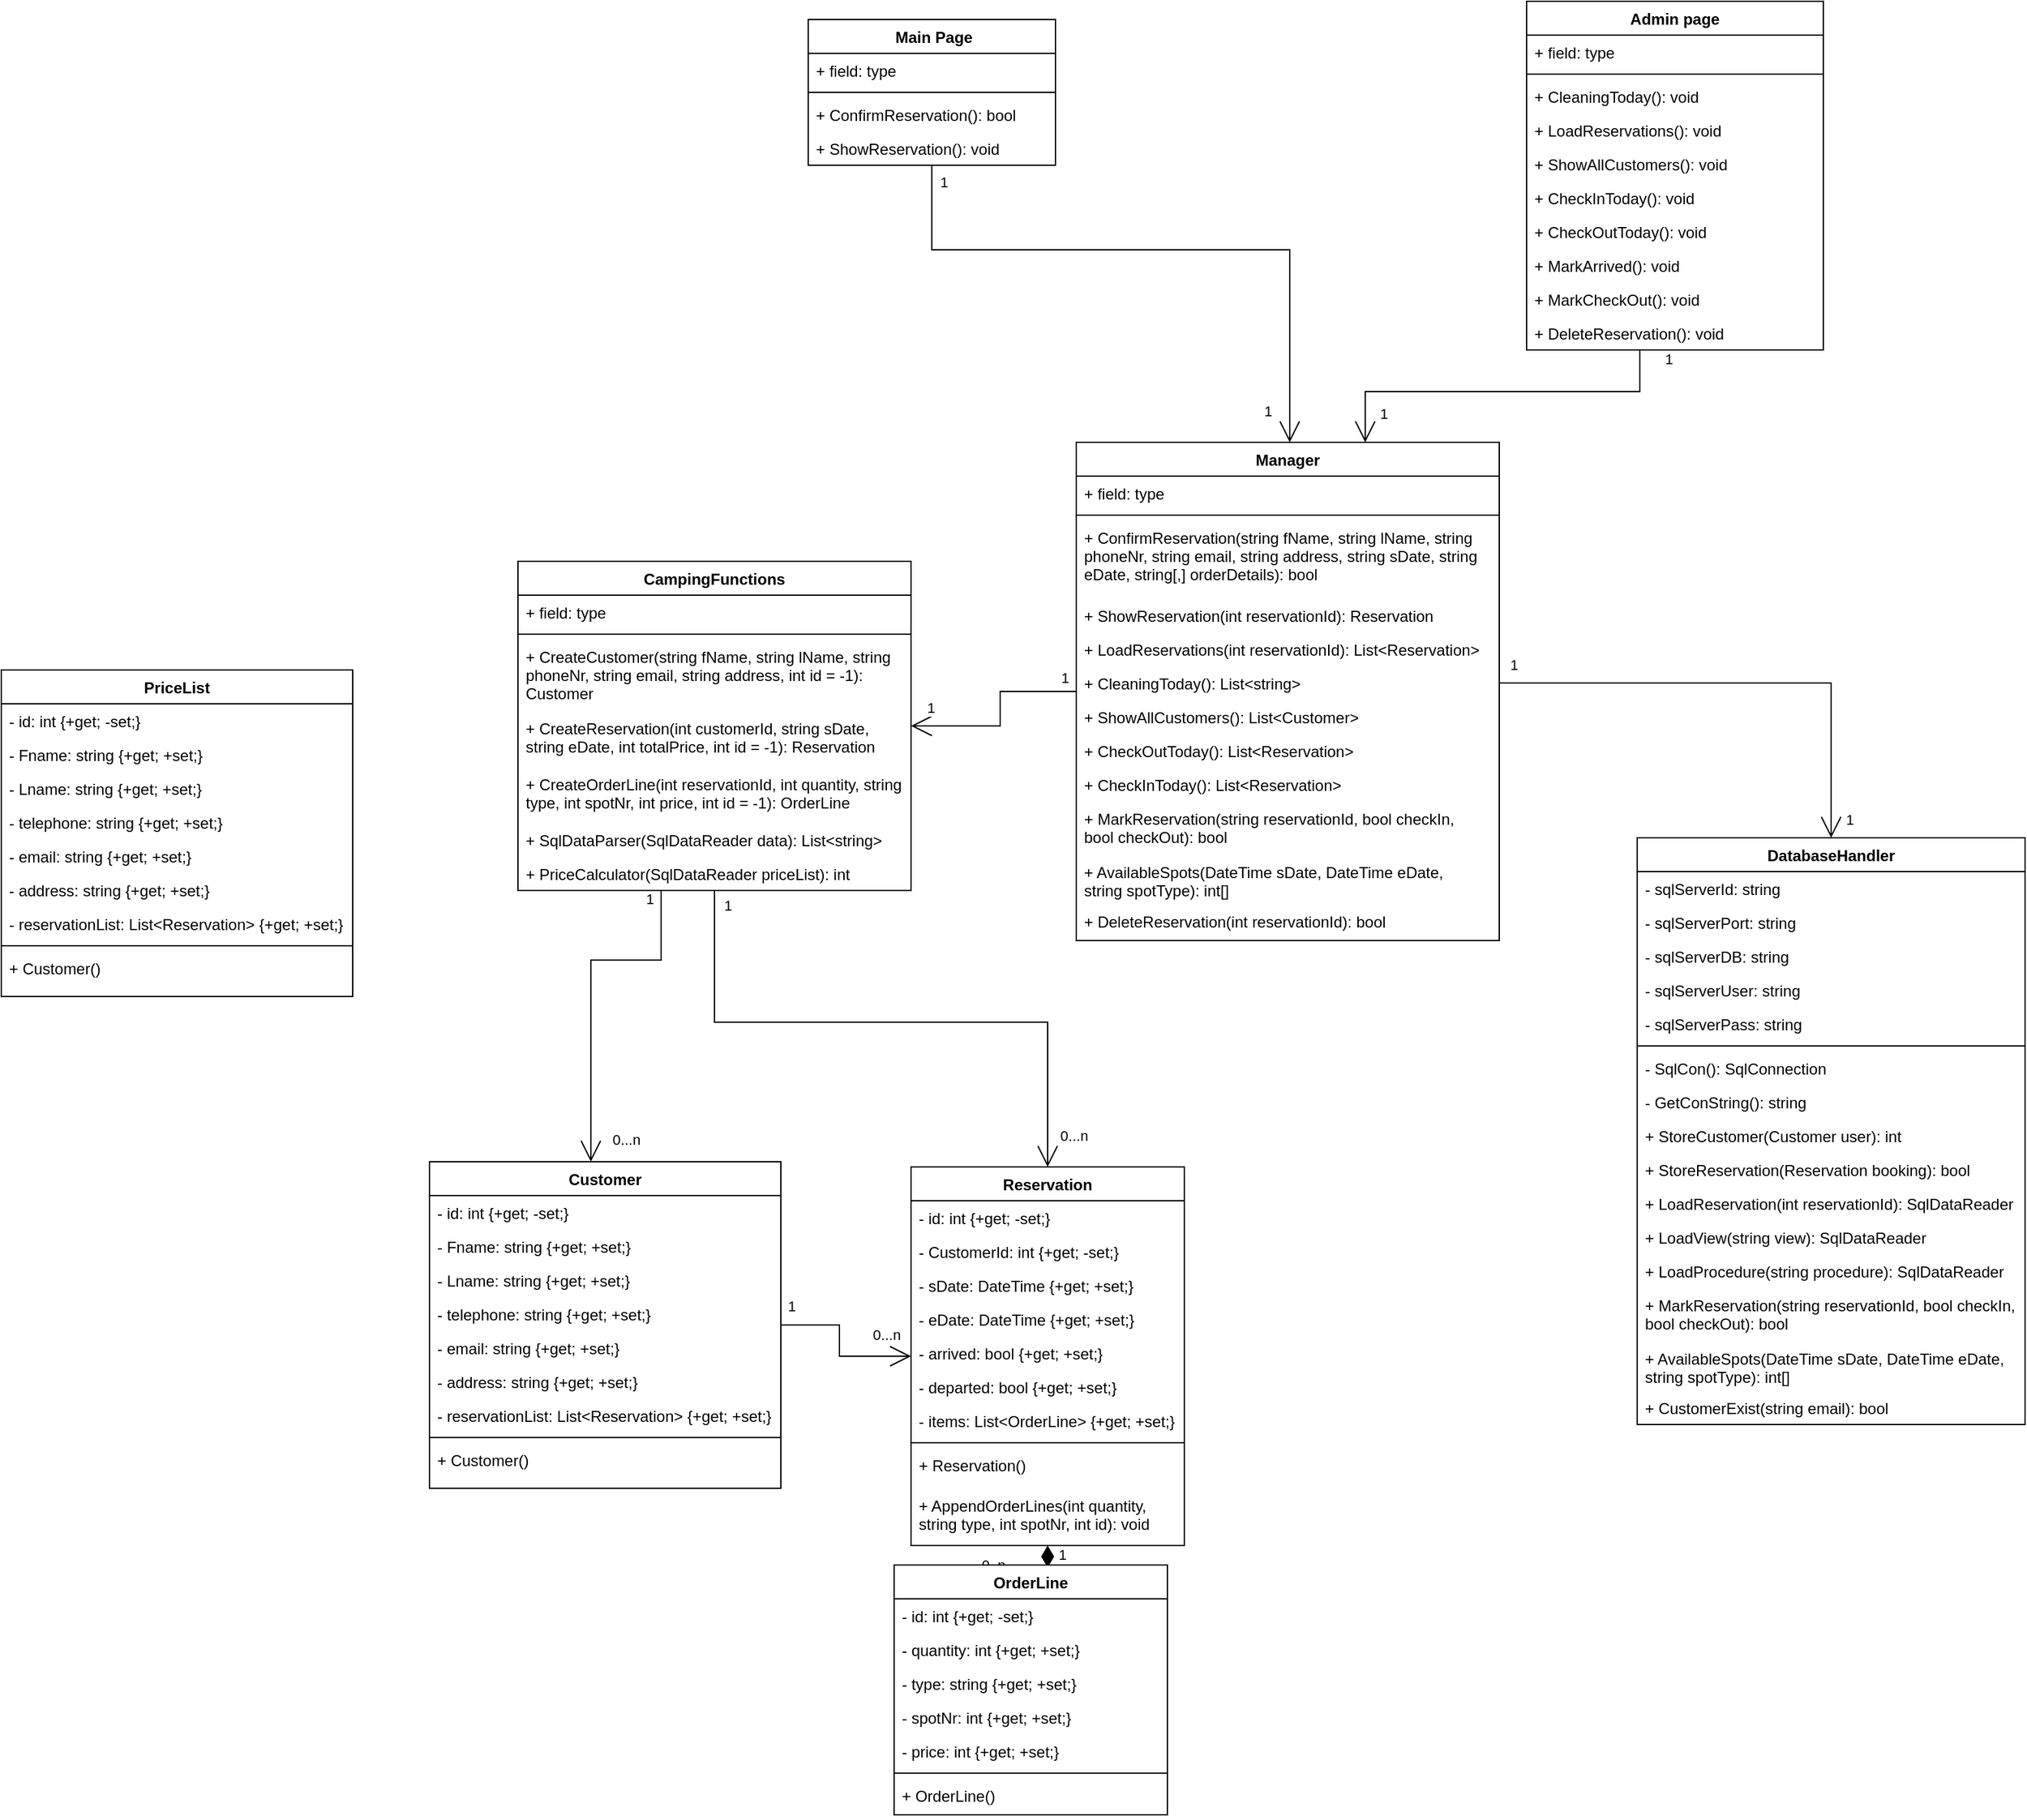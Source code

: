 <mxfile version="15.3.8" type="device"><diagram id="ZXucIiQbmIGvq1bYU0fG" name="Page-1"><mxGraphModel dx="1784" dy="1245" grid="0" gridSize="10" guides="1" tooltips="1" connect="1" arrows="1" fold="1" page="0" pageScale="1" pageWidth="827" pageHeight="1169" math="0" shadow="0"><root><mxCell id="0"/><mxCell id="1" parent="0"/><mxCell id="AA10VUPII5IfpuSsmPGF-103" style="edgeStyle=orthogonalEdgeStyle;rounded=0;orthogonalLoop=1;jettySize=auto;html=1;startArrow=none;startFill=0;endArrow=open;endFill=0;startSize=14;endSize=14;" edge="1" parent="1" source="AA10VUPII5IfpuSsmPGF-1" target="AA10VUPII5IfpuSsmPGF-9"><mxGeometry relative="1" as="geometry"/></mxCell><mxCell id="AA10VUPII5IfpuSsmPGF-104" value="1" style="edgeLabel;html=1;align=center;verticalAlign=middle;resizable=0;points=[];" vertex="1" connectable="0" parent="AA10VUPII5IfpuSsmPGF-103"><mxGeometry x="-0.843" y="1" relative="1" as="geometry"><mxPoint x="3" y="-12" as="offset"/></mxGeometry></mxCell><mxCell id="AA10VUPII5IfpuSsmPGF-105" value="1" style="edgeLabel;html=1;align=center;verticalAlign=middle;resizable=0;points=[];" vertex="1" connectable="0" parent="AA10VUPII5IfpuSsmPGF-103"><mxGeometry x="0.671" relative="1" as="geometry"><mxPoint x="-11" y="-14" as="offset"/></mxGeometry></mxCell><mxCell id="AA10VUPII5IfpuSsmPGF-119" style="edgeStyle=orthogonalEdgeStyle;rounded=0;orthogonalLoop=1;jettySize=auto;html=1;startArrow=open;startFill=0;endArrow=none;endFill=0;startSize=14;endSize=14;" edge="1" parent="1" source="AA10VUPII5IfpuSsmPGF-1" target="AA10VUPII5IfpuSsmPGF-39"><mxGeometry relative="1" as="geometry"><Array as="points"><mxPoint x="894" y="208"/><mxPoint x="1105" y="208"/></Array></mxGeometry></mxCell><mxCell id="AA10VUPII5IfpuSsmPGF-120" value="1" style="edgeLabel;html=1;align=center;verticalAlign=middle;resizable=0;points=[];" vertex="1" connectable="0" parent="AA10VUPII5IfpuSsmPGF-119"><mxGeometry x="-0.895" y="-4" relative="1" as="geometry"><mxPoint x="10" y="-7" as="offset"/></mxGeometry></mxCell><mxCell id="AA10VUPII5IfpuSsmPGF-121" value="1" style="edgeLabel;html=1;align=center;verticalAlign=middle;resizable=0;points=[];" vertex="1" connectable="0" parent="AA10VUPII5IfpuSsmPGF-119"><mxGeometry x="0.794" relative="1" as="geometry"><mxPoint x="22" y="-22" as="offset"/></mxGeometry></mxCell><mxCell id="AA10VUPII5IfpuSsmPGF-1" value="Manager" style="swimlane;fontStyle=1;align=center;verticalAlign=top;childLayout=stackLayout;horizontal=1;startSize=26;horizontalStack=0;resizeParent=1;resizeParentMax=0;resizeLast=0;collapsible=1;marginBottom=0;" vertex="1" parent="1"><mxGeometry x="672" y="247" width="325" height="383" as="geometry"><mxRectangle x="470" y="260" width="80" height="26" as="alternateBounds"/></mxGeometry></mxCell><mxCell id="AA10VUPII5IfpuSsmPGF-2" value="+ field: type" style="text;strokeColor=none;fillColor=none;align=left;verticalAlign=top;spacingLeft=4;spacingRight=4;overflow=hidden;rotatable=0;points=[[0,0.5],[1,0.5]];portConstraint=eastwest;" vertex="1" parent="AA10VUPII5IfpuSsmPGF-1"><mxGeometry y="26" width="325" height="26" as="geometry"/></mxCell><mxCell id="AA10VUPII5IfpuSsmPGF-3" value="" style="line;strokeWidth=1;fillColor=none;align=left;verticalAlign=middle;spacingTop=-1;spacingLeft=3;spacingRight=3;rotatable=0;labelPosition=right;points=[];portConstraint=eastwest;" vertex="1" parent="AA10VUPII5IfpuSsmPGF-1"><mxGeometry y="52" width="325" height="8" as="geometry"/></mxCell><mxCell id="AA10VUPII5IfpuSsmPGF-14" value="+ ConfirmReservation(string fName, string lName, string &#10;phoneNr, string email, string address, string sDate, string &#10;eDate, string[,] orderDetails): bool" style="text;strokeColor=none;fillColor=none;align=left;verticalAlign=top;spacingLeft=4;spacingRight=4;overflow=hidden;rotatable=0;points=[[0,0.5],[1,0.5]];portConstraint=eastwest;" vertex="1" parent="AA10VUPII5IfpuSsmPGF-1"><mxGeometry y="60" width="325" height="60" as="geometry"/></mxCell><mxCell id="AA10VUPII5IfpuSsmPGF-51" value="+ ShowReservation(int reservationId): Reservation" style="text;strokeColor=none;fillColor=none;align=left;verticalAlign=top;spacingLeft=4;spacingRight=4;overflow=hidden;rotatable=0;points=[[0,0.5],[1,0.5]];portConstraint=eastwest;" vertex="1" parent="AA10VUPII5IfpuSsmPGF-1"><mxGeometry y="120" width="325" height="26" as="geometry"/></mxCell><mxCell id="AA10VUPII5IfpuSsmPGF-15" value="+ LoadReservations(int reservationId): List&lt;Reservation&gt;" style="text;strokeColor=none;fillColor=none;align=left;verticalAlign=top;spacingLeft=4;spacingRight=4;overflow=hidden;rotatable=0;points=[[0,0.5],[1,0.5]];portConstraint=eastwest;" vertex="1" parent="AA10VUPII5IfpuSsmPGF-1"><mxGeometry y="146" width="325" height="26" as="geometry"/></mxCell><mxCell id="AA10VUPII5IfpuSsmPGF-47" value="+ CleaningToday(): List&lt;string&gt;" style="text;strokeColor=none;fillColor=none;align=left;verticalAlign=top;spacingLeft=4;spacingRight=4;overflow=hidden;rotatable=0;points=[[0,0.5],[1,0.5]];portConstraint=eastwest;" vertex="1" parent="AA10VUPII5IfpuSsmPGF-1"><mxGeometry y="172" width="325" height="26" as="geometry"/></mxCell><mxCell id="AA10VUPII5IfpuSsmPGF-48" value="+ ShowAllCustomers(): List&lt;Customer&gt;" style="text;strokeColor=none;fillColor=none;align=left;verticalAlign=top;spacingLeft=4;spacingRight=4;overflow=hidden;rotatable=0;points=[[0,0.5],[1,0.5]];portConstraint=eastwest;" vertex="1" parent="AA10VUPII5IfpuSsmPGF-1"><mxGeometry y="198" width="325" height="26" as="geometry"/></mxCell><mxCell id="AA10VUPII5IfpuSsmPGF-49" value="+ CheckOutToday(): List&lt;Reservation&gt;" style="text;strokeColor=none;fillColor=none;align=left;verticalAlign=top;spacingLeft=4;spacingRight=4;overflow=hidden;rotatable=0;points=[[0,0.5],[1,0.5]];portConstraint=eastwest;" vertex="1" parent="AA10VUPII5IfpuSsmPGF-1"><mxGeometry y="224" width="325" height="26" as="geometry"/></mxCell><mxCell id="AA10VUPII5IfpuSsmPGF-96" value="+ CheckInToday(): List&lt;Reservation&gt;" style="text;strokeColor=none;fillColor=none;align=left;verticalAlign=top;spacingLeft=4;spacingRight=4;overflow=hidden;rotatable=0;points=[[0,0.5],[1,0.5]];portConstraint=eastwest;" vertex="1" parent="AA10VUPII5IfpuSsmPGF-1"><mxGeometry y="250" width="325" height="26" as="geometry"/></mxCell><mxCell id="AA10VUPII5IfpuSsmPGF-53" value="+ MarkReservation(string reservationId, bool checkIn, &#10;bool checkOut): bool" style="text;strokeColor=none;fillColor=none;align=left;verticalAlign=top;spacingLeft=4;spacingRight=4;overflow=hidden;rotatable=0;points=[[0,0.5],[1,0.5]];portConstraint=eastwest;" vertex="1" parent="AA10VUPII5IfpuSsmPGF-1"><mxGeometry y="276" width="325" height="41" as="geometry"/></mxCell><mxCell id="AA10VUPII5IfpuSsmPGF-128" value="+ AvailableSpots(DateTime sDate, DateTime eDate, &#10;string spotType): int[]" style="text;strokeColor=none;fillColor=none;align=left;verticalAlign=top;spacingLeft=4;spacingRight=4;overflow=hidden;rotatable=0;points=[[0,0.5],[1,0.5]];portConstraint=eastwest;" vertex="1" parent="AA10VUPII5IfpuSsmPGF-1"><mxGeometry y="317" width="325" height="38" as="geometry"/></mxCell><mxCell id="AA10VUPII5IfpuSsmPGF-113" value="+ DeleteReservation(int reservationId): bool" style="text;strokeColor=none;fillColor=none;align=left;verticalAlign=top;spacingLeft=4;spacingRight=4;overflow=hidden;rotatable=0;points=[[0,0.5],[1,0.5]];portConstraint=eastwest;" vertex="1" parent="AA10VUPII5IfpuSsmPGF-1"><mxGeometry y="355" width="325" height="28" as="geometry"/></mxCell><mxCell id="AA10VUPII5IfpuSsmPGF-5" value="DatabaseHandler" style="swimlane;fontStyle=1;align=center;verticalAlign=top;childLayout=stackLayout;horizontal=1;startSize=26;horizontalStack=0;resizeParent=1;resizeParentMax=0;resizeLast=0;collapsible=1;marginBottom=0;" vertex="1" parent="1"><mxGeometry x="1103" y="551" width="298" height="451" as="geometry"/></mxCell><mxCell id="AA10VUPII5IfpuSsmPGF-6" value="- sqlServerId: string" style="text;strokeColor=none;fillColor=none;align=left;verticalAlign=top;spacingLeft=4;spacingRight=4;overflow=hidden;rotatable=0;points=[[0,0.5],[1,0.5]];portConstraint=eastwest;" vertex="1" parent="AA10VUPII5IfpuSsmPGF-5"><mxGeometry y="26" width="298" height="26" as="geometry"/></mxCell><mxCell id="AA10VUPII5IfpuSsmPGF-133" value="- sqlServerPort: string" style="text;strokeColor=none;fillColor=none;align=left;verticalAlign=top;spacingLeft=4;spacingRight=4;overflow=hidden;rotatable=0;points=[[0,0.5],[1,0.5]];portConstraint=eastwest;" vertex="1" parent="AA10VUPII5IfpuSsmPGF-5"><mxGeometry y="52" width="298" height="26" as="geometry"/></mxCell><mxCell id="AA10VUPII5IfpuSsmPGF-134" value="- sqlServerDB: string" style="text;strokeColor=none;fillColor=none;align=left;verticalAlign=top;spacingLeft=4;spacingRight=4;overflow=hidden;rotatable=0;points=[[0,0.5],[1,0.5]];portConstraint=eastwest;" vertex="1" parent="AA10VUPII5IfpuSsmPGF-5"><mxGeometry y="78" width="298" height="26" as="geometry"/></mxCell><mxCell id="AA10VUPII5IfpuSsmPGF-135" value="- sqlServerUser: string" style="text;strokeColor=none;fillColor=none;align=left;verticalAlign=top;spacingLeft=4;spacingRight=4;overflow=hidden;rotatable=0;points=[[0,0.5],[1,0.5]];portConstraint=eastwest;" vertex="1" parent="AA10VUPII5IfpuSsmPGF-5"><mxGeometry y="104" width="298" height="26" as="geometry"/></mxCell><mxCell id="AA10VUPII5IfpuSsmPGF-136" value="- sqlServerPass: string" style="text;strokeColor=none;fillColor=none;align=left;verticalAlign=top;spacingLeft=4;spacingRight=4;overflow=hidden;rotatable=0;points=[[0,0.5],[1,0.5]];portConstraint=eastwest;" vertex="1" parent="AA10VUPII5IfpuSsmPGF-5"><mxGeometry y="130" width="298" height="26" as="geometry"/></mxCell><mxCell id="AA10VUPII5IfpuSsmPGF-7" value="" style="line;strokeWidth=1;fillColor=none;align=left;verticalAlign=middle;spacingTop=-1;spacingLeft=3;spacingRight=3;rotatable=0;labelPosition=right;points=[];portConstraint=eastwest;" vertex="1" parent="AA10VUPII5IfpuSsmPGF-5"><mxGeometry y="156" width="298" height="8" as="geometry"/></mxCell><mxCell id="AA10VUPII5IfpuSsmPGF-8" value="- SqlCon(): SqlConnection" style="text;strokeColor=none;fillColor=none;align=left;verticalAlign=top;spacingLeft=4;spacingRight=4;overflow=hidden;rotatable=0;points=[[0,0.5],[1,0.5]];portConstraint=eastwest;" vertex="1" parent="AA10VUPII5IfpuSsmPGF-5"><mxGeometry y="164" width="298" height="26" as="geometry"/></mxCell><mxCell id="AA10VUPII5IfpuSsmPGF-138" value="- GetConString(): string" style="text;strokeColor=none;fillColor=none;align=left;verticalAlign=top;spacingLeft=4;spacingRight=4;overflow=hidden;rotatable=0;points=[[0,0.5],[1,0.5]];portConstraint=eastwest;" vertex="1" parent="AA10VUPII5IfpuSsmPGF-5"><mxGeometry y="190" width="298" height="26" as="geometry"/></mxCell><mxCell id="AA10VUPII5IfpuSsmPGF-137" value="+ StoreCustomer(Customer user): int" style="text;strokeColor=none;fillColor=none;align=left;verticalAlign=top;spacingLeft=4;spacingRight=4;overflow=hidden;rotatable=0;points=[[0,0.5],[1,0.5]];portConstraint=eastwest;" vertex="1" parent="AA10VUPII5IfpuSsmPGF-5"><mxGeometry y="216" width="298" height="26" as="geometry"/></mxCell><mxCell id="AA10VUPII5IfpuSsmPGF-90" value="+ StoreReservation(Reservation booking): bool" style="text;strokeColor=none;fillColor=none;align=left;verticalAlign=top;spacingLeft=4;spacingRight=4;overflow=hidden;rotatable=0;points=[[0,0.5],[1,0.5]];portConstraint=eastwest;" vertex="1" parent="AA10VUPII5IfpuSsmPGF-5"><mxGeometry y="242" width="298" height="26" as="geometry"/></mxCell><mxCell id="AA10VUPII5IfpuSsmPGF-89" value="+ LoadReservation(int reservationId): SqlDataReader" style="text;strokeColor=none;fillColor=none;align=left;verticalAlign=top;spacingLeft=4;spacingRight=4;overflow=hidden;rotatable=0;points=[[0,0.5],[1,0.5]];portConstraint=eastwest;" vertex="1" parent="AA10VUPII5IfpuSsmPGF-5"><mxGeometry y="268" width="298" height="26" as="geometry"/></mxCell><mxCell id="AA10VUPII5IfpuSsmPGF-91" value="+ LoadView(string view): SqlDataReader" style="text;strokeColor=none;fillColor=none;align=left;verticalAlign=top;spacingLeft=4;spacingRight=4;overflow=hidden;rotatable=0;points=[[0,0.5],[1,0.5]];portConstraint=eastwest;" vertex="1" parent="AA10VUPII5IfpuSsmPGF-5"><mxGeometry y="294" width="298" height="26" as="geometry"/></mxCell><mxCell id="AA10VUPII5IfpuSsmPGF-98" value="+ LoadProcedure(string procedure): SqlDataReader" style="text;strokeColor=none;fillColor=none;align=left;verticalAlign=top;spacingLeft=4;spacingRight=4;overflow=hidden;rotatable=0;points=[[0,0.5],[1,0.5]];portConstraint=eastwest;" vertex="1" parent="AA10VUPII5IfpuSsmPGF-5"><mxGeometry y="320" width="298" height="26" as="geometry"/></mxCell><mxCell id="AA10VUPII5IfpuSsmPGF-115" value="+ MarkReservation(string reservationId, bool checkIn, &#10;bool checkOut): bool" style="text;strokeColor=none;fillColor=none;align=left;verticalAlign=top;spacingLeft=4;spacingRight=4;overflow=hidden;rotatable=0;points=[[0,0.5],[1,0.5]];portConstraint=eastwest;" vertex="1" parent="AA10VUPII5IfpuSsmPGF-5"><mxGeometry y="346" width="298" height="41" as="geometry"/></mxCell><mxCell id="AA10VUPII5IfpuSsmPGF-142" value="+ AvailableSpots(DateTime sDate, DateTime eDate, &#10;string spotType): int[]" style="text;strokeColor=none;fillColor=none;align=left;verticalAlign=top;spacingLeft=4;spacingRight=4;overflow=hidden;rotatable=0;points=[[0,0.5],[1,0.5]];portConstraint=eastwest;" vertex="1" parent="AA10VUPII5IfpuSsmPGF-5"><mxGeometry y="387" width="298" height="38" as="geometry"/></mxCell><mxCell id="AA10VUPII5IfpuSsmPGF-125" value="+ CustomerExist(string email): bool" style="text;strokeColor=none;fillColor=none;align=left;verticalAlign=top;spacingLeft=4;spacingRight=4;overflow=hidden;rotatable=0;points=[[0,0.5],[1,0.5]];portConstraint=eastwest;" vertex="1" parent="AA10VUPII5IfpuSsmPGF-5"><mxGeometry y="425" width="298" height="26" as="geometry"/></mxCell><mxCell id="AA10VUPII5IfpuSsmPGF-107" style="edgeStyle=orthogonalEdgeStyle;rounded=0;orthogonalLoop=1;jettySize=auto;html=1;startArrow=none;startFill=0;endArrow=open;endFill=0;startSize=14;endSize=14;" edge="1" parent="1" source="AA10VUPII5IfpuSsmPGF-9" target="AA10VUPII5IfpuSsmPGF-61"><mxGeometry relative="1" as="geometry"><Array as="points"><mxPoint x="353" y="645"/><mxPoint x="299" y="645"/></Array></mxGeometry></mxCell><mxCell id="AA10VUPII5IfpuSsmPGF-108" value="1" style="edgeLabel;html=1;align=center;verticalAlign=middle;resizable=0;points=[];" vertex="1" connectable="0" parent="AA10VUPII5IfpuSsmPGF-107"><mxGeometry x="-0.886" y="1" relative="1" as="geometry"><mxPoint x="-10" y="-9" as="offset"/></mxGeometry></mxCell><mxCell id="AA10VUPII5IfpuSsmPGF-109" value="0...n" style="edgeLabel;html=1;align=center;verticalAlign=middle;resizable=0;points=[];" vertex="1" connectable="0" parent="AA10VUPII5IfpuSsmPGF-107"><mxGeometry x="0.906" relative="1" as="geometry"><mxPoint x="27" y="-5" as="offset"/></mxGeometry></mxCell><mxCell id="AA10VUPII5IfpuSsmPGF-110" style="edgeStyle=orthogonalEdgeStyle;rounded=0;orthogonalLoop=1;jettySize=auto;html=1;startArrow=none;startFill=0;endArrow=open;endFill=0;startSize=14;endSize=14;" edge="1" parent="1" source="AA10VUPII5IfpuSsmPGF-9" target="AA10VUPII5IfpuSsmPGF-54"><mxGeometry relative="1" as="geometry"/></mxCell><mxCell id="AA10VUPII5IfpuSsmPGF-111" value="1" style="edgeLabel;html=1;align=center;verticalAlign=middle;resizable=0;points=[];" vertex="1" connectable="0" parent="AA10VUPII5IfpuSsmPGF-110"><mxGeometry x="-0.941" y="-1" relative="1" as="geometry"><mxPoint x="11" y="-3" as="offset"/></mxGeometry></mxCell><mxCell id="AA10VUPII5IfpuSsmPGF-112" value="0...n" style="edgeLabel;html=1;align=center;verticalAlign=middle;resizable=0;points=[];" vertex="1" connectable="0" parent="AA10VUPII5IfpuSsmPGF-110"><mxGeometry x="0.907" y="2" relative="1" as="geometry"><mxPoint x="18" y="-2" as="offset"/></mxGeometry></mxCell><mxCell id="AA10VUPII5IfpuSsmPGF-9" value="CampingFunctions" style="swimlane;fontStyle=1;align=center;verticalAlign=top;childLayout=stackLayout;horizontal=1;startSize=26;horizontalStack=0;resizeParent=1;resizeParentMax=0;resizeLast=0;collapsible=1;marginBottom=0;" vertex="1" parent="1"><mxGeometry x="243" y="338.5" width="302" height="253" as="geometry"/></mxCell><mxCell id="AA10VUPII5IfpuSsmPGF-10" value="+ field: type" style="text;strokeColor=none;fillColor=none;align=left;verticalAlign=top;spacingLeft=4;spacingRight=4;overflow=hidden;rotatable=0;points=[[0,0.5],[1,0.5]];portConstraint=eastwest;" vertex="1" parent="AA10VUPII5IfpuSsmPGF-9"><mxGeometry y="26" width="302" height="26" as="geometry"/></mxCell><mxCell id="AA10VUPII5IfpuSsmPGF-11" value="" style="line;strokeWidth=1;fillColor=none;align=left;verticalAlign=middle;spacingTop=-1;spacingLeft=3;spacingRight=3;rotatable=0;labelPosition=right;points=[];portConstraint=eastwest;" vertex="1" parent="AA10VUPII5IfpuSsmPGF-9"><mxGeometry y="52" width="302" height="8" as="geometry"/></mxCell><mxCell id="AA10VUPII5IfpuSsmPGF-97" value="+ CreateCustomer(string fName, string lName, string &#10;phoneNr, string email, string address, int id = -1): &#10;Customer" style="text;strokeColor=none;fillColor=none;align=left;verticalAlign=top;spacingLeft=4;spacingRight=4;overflow=hidden;rotatable=0;points=[[0,0.5],[1,0.5]];portConstraint=eastwest;" vertex="1" parent="AA10VUPII5IfpuSsmPGF-9"><mxGeometry y="60" width="302" height="55" as="geometry"/></mxCell><mxCell id="AA10VUPII5IfpuSsmPGF-143" value="+ CreateReservation(int customerId, string sDate, &#10;string eDate, int totalPrice, int id = -1): Reservation" style="text;strokeColor=none;fillColor=none;align=left;verticalAlign=top;spacingLeft=4;spacingRight=4;overflow=hidden;rotatable=0;points=[[0,0.5],[1,0.5]];portConstraint=eastwest;" vertex="1" parent="AA10VUPII5IfpuSsmPGF-9"><mxGeometry y="115" width="302" height="43" as="geometry"/></mxCell><mxCell id="AA10VUPII5IfpuSsmPGF-92" value="+ CreateOrderLine(int reservationId, int quantity, string &#10;type, int spotNr, int price, int id = -1): OrderLine" style="text;strokeColor=none;fillColor=none;align=left;verticalAlign=top;spacingLeft=4;spacingRight=4;overflow=hidden;rotatable=0;points=[[0,0.5],[1,0.5]];portConstraint=eastwest;" vertex="1" parent="AA10VUPII5IfpuSsmPGF-9"><mxGeometry y="158" width="302" height="43" as="geometry"/></mxCell><mxCell id="AA10VUPII5IfpuSsmPGF-145" value="+ SqlDataParser(SqlDataReader data): List&lt;string&gt;" style="text;strokeColor=none;fillColor=none;align=left;verticalAlign=top;spacingLeft=4;spacingRight=4;overflow=hidden;rotatable=0;points=[[0,0.5],[1,0.5]];portConstraint=eastwest;" vertex="1" parent="AA10VUPII5IfpuSsmPGF-9"><mxGeometry y="201" width="302" height="26" as="geometry"/></mxCell><mxCell id="AA10VUPII5IfpuSsmPGF-114" value="+ PriceCalculator(SqlDataReader priceList): int " style="text;strokeColor=none;fillColor=none;align=left;verticalAlign=top;spacingLeft=4;spacingRight=4;overflow=hidden;rotatable=0;points=[[0,0.5],[1,0.5]];portConstraint=eastwest;" vertex="1" parent="AA10VUPII5IfpuSsmPGF-9"><mxGeometry y="227" width="302" height="26" as="geometry"/></mxCell><mxCell id="AA10VUPII5IfpuSsmPGF-122" style="edgeStyle=orthogonalEdgeStyle;rounded=0;orthogonalLoop=1;jettySize=auto;html=1;startArrow=none;startFill=0;endArrow=open;endFill=0;startSize=14;endSize=14;" edge="1" parent="1" source="AA10VUPII5IfpuSsmPGF-33" target="AA10VUPII5IfpuSsmPGF-1"><mxGeometry relative="1" as="geometry"><Array as="points"><mxPoint x="561" y="99"/><mxPoint x="836" y="99"/></Array></mxGeometry></mxCell><mxCell id="AA10VUPII5IfpuSsmPGF-123" value="1" style="edgeLabel;html=1;align=center;verticalAlign=middle;resizable=0;points=[];" vertex="1" connectable="0" parent="AA10VUPII5IfpuSsmPGF-122"><mxGeometry x="0.91" relative="1" as="geometry"><mxPoint x="-17" y="-2" as="offset"/></mxGeometry></mxCell><mxCell id="AA10VUPII5IfpuSsmPGF-124" value="1" style="edgeLabel;html=1;align=center;verticalAlign=middle;resizable=0;points=[];" vertex="1" connectable="0" parent="AA10VUPII5IfpuSsmPGF-122"><mxGeometry x="-0.949" relative="1" as="geometry"><mxPoint x="9" as="offset"/></mxGeometry></mxCell><mxCell id="AA10VUPII5IfpuSsmPGF-33" value=" Main Page" style="swimlane;fontStyle=1;align=center;verticalAlign=top;childLayout=stackLayout;horizontal=1;startSize=26;horizontalStack=0;resizeParent=1;resizeParentMax=0;resizeLast=0;collapsible=1;marginBottom=0;" vertex="1" parent="1"><mxGeometry x="466" y="-78" width="190" height="112" as="geometry"/></mxCell><mxCell id="AA10VUPII5IfpuSsmPGF-34" value="+ field: type" style="text;strokeColor=none;fillColor=none;align=left;verticalAlign=top;spacingLeft=4;spacingRight=4;overflow=hidden;rotatable=0;points=[[0,0.5],[1,0.5]];portConstraint=eastwest;" vertex="1" parent="AA10VUPII5IfpuSsmPGF-33"><mxGeometry y="26" width="190" height="26" as="geometry"/></mxCell><mxCell id="AA10VUPII5IfpuSsmPGF-35" value="" style="line;strokeWidth=1;fillColor=none;align=left;verticalAlign=middle;spacingTop=-1;spacingLeft=3;spacingRight=3;rotatable=0;labelPosition=right;points=[];portConstraint=eastwest;" vertex="1" parent="AA10VUPII5IfpuSsmPGF-33"><mxGeometry y="52" width="190" height="8" as="geometry"/></mxCell><mxCell id="AA10VUPII5IfpuSsmPGF-38" value="+ ConfirmReservation(): bool" style="text;strokeColor=none;fillColor=none;align=left;verticalAlign=top;spacingLeft=4;spacingRight=4;overflow=hidden;rotatable=0;points=[[0,0.5],[1,0.5]];portConstraint=eastwest;" vertex="1" parent="AA10VUPII5IfpuSsmPGF-33"><mxGeometry y="60" width="190" height="26" as="geometry"/></mxCell><mxCell id="AA10VUPII5IfpuSsmPGF-32" value="+ ShowReservation(): void" style="text;strokeColor=none;fillColor=none;align=left;verticalAlign=top;spacingLeft=4;spacingRight=4;overflow=hidden;rotatable=0;points=[[0,0.5],[1,0.5]];portConstraint=eastwest;" vertex="1" parent="AA10VUPII5IfpuSsmPGF-33"><mxGeometry y="86" width="190" height="26" as="geometry"/></mxCell><mxCell id="AA10VUPII5IfpuSsmPGF-39" value="Admin page" style="swimlane;fontStyle=1;align=center;verticalAlign=top;childLayout=stackLayout;horizontal=1;startSize=26;horizontalStack=0;resizeParent=1;resizeParentMax=0;resizeLast=0;collapsible=1;marginBottom=0;" vertex="1" parent="1"><mxGeometry x="1018" y="-92" width="228" height="268" as="geometry"/></mxCell><mxCell id="AA10VUPII5IfpuSsmPGF-40" value="+ field: type" style="text;strokeColor=none;fillColor=none;align=left;verticalAlign=top;spacingLeft=4;spacingRight=4;overflow=hidden;rotatable=0;points=[[0,0.5],[1,0.5]];portConstraint=eastwest;" vertex="1" parent="AA10VUPII5IfpuSsmPGF-39"><mxGeometry y="26" width="228" height="26" as="geometry"/></mxCell><mxCell id="AA10VUPII5IfpuSsmPGF-41" value="" style="line;strokeWidth=1;fillColor=none;align=left;verticalAlign=middle;spacingTop=-1;spacingLeft=3;spacingRight=3;rotatable=0;labelPosition=right;points=[];portConstraint=eastwest;" vertex="1" parent="AA10VUPII5IfpuSsmPGF-39"><mxGeometry y="52" width="228" height="8" as="geometry"/></mxCell><mxCell id="AA10VUPII5IfpuSsmPGF-42" value="+ CleaningToday(): void" style="text;strokeColor=none;fillColor=none;align=left;verticalAlign=top;spacingLeft=4;spacingRight=4;overflow=hidden;rotatable=0;points=[[0,0.5],[1,0.5]];portConstraint=eastwest;" vertex="1" parent="AA10VUPII5IfpuSsmPGF-39"><mxGeometry y="60" width="228" height="26" as="geometry"/></mxCell><mxCell id="AA10VUPII5IfpuSsmPGF-43" value="+ LoadReservations(): void" style="text;strokeColor=none;fillColor=none;align=left;verticalAlign=top;spacingLeft=4;spacingRight=4;overflow=hidden;rotatable=0;points=[[0,0.5],[1,0.5]];portConstraint=eastwest;" vertex="1" parent="AA10VUPII5IfpuSsmPGF-39"><mxGeometry y="86" width="228" height="26" as="geometry"/></mxCell><mxCell id="AA10VUPII5IfpuSsmPGF-45" value="+ ShowAllCustomers(): void" style="text;strokeColor=none;fillColor=none;align=left;verticalAlign=top;spacingLeft=4;spacingRight=4;overflow=hidden;rotatable=0;points=[[0,0.5],[1,0.5]];portConstraint=eastwest;" vertex="1" parent="AA10VUPII5IfpuSsmPGF-39"><mxGeometry y="112" width="228" height="26" as="geometry"/></mxCell><mxCell id="AA10VUPII5IfpuSsmPGF-44" value="+ CheckInToday(): void" style="text;strokeColor=none;fillColor=none;align=left;verticalAlign=top;spacingLeft=4;spacingRight=4;overflow=hidden;rotatable=0;points=[[0,0.5],[1,0.5]];portConstraint=eastwest;" vertex="1" parent="AA10VUPII5IfpuSsmPGF-39"><mxGeometry y="138" width="228" height="26" as="geometry"/></mxCell><mxCell id="AA10VUPII5IfpuSsmPGF-95" value="+ CheckOutToday(): void" style="text;strokeColor=none;fillColor=none;align=left;verticalAlign=top;spacingLeft=4;spacingRight=4;overflow=hidden;rotatable=0;points=[[0,0.5],[1,0.5]];portConstraint=eastwest;" vertex="1" parent="AA10VUPII5IfpuSsmPGF-39"><mxGeometry y="164" width="228" height="26" as="geometry"/></mxCell><mxCell id="AA10VUPII5IfpuSsmPGF-46" value="+ MarkArrived(): void" style="text;strokeColor=none;fillColor=none;align=left;verticalAlign=top;spacingLeft=4;spacingRight=4;overflow=hidden;rotatable=0;points=[[0,0.5],[1,0.5]];portConstraint=eastwest;" vertex="1" parent="AA10VUPII5IfpuSsmPGF-39"><mxGeometry y="190" width="228" height="26" as="geometry"/></mxCell><mxCell id="AA10VUPII5IfpuSsmPGF-52" value="+ MarkCheckOut(): void" style="text;strokeColor=none;fillColor=none;align=left;verticalAlign=top;spacingLeft=4;spacingRight=4;overflow=hidden;rotatable=0;points=[[0,0.5],[1,0.5]];portConstraint=eastwest;" vertex="1" parent="AA10VUPII5IfpuSsmPGF-39"><mxGeometry y="216" width="228" height="26" as="geometry"/></mxCell><mxCell id="AA10VUPII5IfpuSsmPGF-126" value="+ DeleteReservation(): void" style="text;strokeColor=none;fillColor=none;align=left;verticalAlign=top;spacingLeft=4;spacingRight=4;overflow=hidden;rotatable=0;points=[[0,0.5],[1,0.5]];portConstraint=eastwest;" vertex="1" parent="AA10VUPII5IfpuSsmPGF-39"><mxGeometry y="242" width="228" height="26" as="geometry"/></mxCell><mxCell id="AA10VUPII5IfpuSsmPGF-86" style="edgeStyle=orthogonalEdgeStyle;rounded=0;orthogonalLoop=1;jettySize=auto;html=1;startArrow=diamondThin;startFill=1;endArrow=open;endFill=0;startSize=14;endSize=14;" edge="1" parent="1" source="AA10VUPII5IfpuSsmPGF-54" target="AA10VUPII5IfpuSsmPGF-71"><mxGeometry relative="1" as="geometry"/></mxCell><mxCell id="AA10VUPII5IfpuSsmPGF-87" value="1" style="edgeLabel;html=1;align=center;verticalAlign=middle;resizable=0;points=[];" vertex="1" connectable="0" parent="AA10VUPII5IfpuSsmPGF-86"><mxGeometry x="-0.666" relative="1" as="geometry"><mxPoint x="11" y="-3" as="offset"/></mxGeometry></mxCell><mxCell id="AA10VUPII5IfpuSsmPGF-88" value="0..n" style="edgeLabel;html=1;align=center;verticalAlign=middle;resizable=0;points=[];" vertex="1" connectable="0" parent="AA10VUPII5IfpuSsmPGF-86"><mxGeometry x="0.832" y="-1" relative="1" as="geometry"><mxPoint x="-30" y="-5" as="offset"/></mxGeometry></mxCell><mxCell id="AA10VUPII5IfpuSsmPGF-54" value="Reservation" style="swimlane;fontStyle=1;align=center;verticalAlign=top;childLayout=stackLayout;horizontal=1;startSize=26;horizontalStack=0;resizeParent=1;resizeParentMax=0;resizeLast=0;collapsible=1;marginBottom=0;" vertex="1" parent="1"><mxGeometry x="545" y="804" width="210" height="291" as="geometry"/></mxCell><mxCell id="AA10VUPII5IfpuSsmPGF-55" value="- id: int {+get; -set;}" style="text;strokeColor=none;fillColor=none;align=left;verticalAlign=top;spacingLeft=4;spacingRight=4;overflow=hidden;rotatable=0;points=[[0,0.5],[1,0.5]];portConstraint=eastwest;" vertex="1" parent="AA10VUPII5IfpuSsmPGF-54"><mxGeometry y="26" width="210" height="26" as="geometry"/></mxCell><mxCell id="AA10VUPII5IfpuSsmPGF-99" value="- CustomerId: int {+get; -set;}" style="text;strokeColor=none;fillColor=none;align=left;verticalAlign=top;spacingLeft=4;spacingRight=4;overflow=hidden;rotatable=0;points=[[0,0.5],[1,0.5]];portConstraint=eastwest;" vertex="1" parent="AA10VUPII5IfpuSsmPGF-54"><mxGeometry y="52" width="210" height="26" as="geometry"/></mxCell><mxCell id="AA10VUPII5IfpuSsmPGF-58" value="- sDate: DateTime {+get; +set;}" style="text;strokeColor=none;fillColor=none;align=left;verticalAlign=top;spacingLeft=4;spacingRight=4;overflow=hidden;rotatable=0;points=[[0,0.5],[1,0.5]];portConstraint=eastwest;" vertex="1" parent="AA10VUPII5IfpuSsmPGF-54"><mxGeometry y="78" width="210" height="26" as="geometry"/></mxCell><mxCell id="AA10VUPII5IfpuSsmPGF-59" value="- eDate: DateTime {+get; +set;}" style="text;strokeColor=none;fillColor=none;align=left;verticalAlign=top;spacingLeft=4;spacingRight=4;overflow=hidden;rotatable=0;points=[[0,0.5],[1,0.5]];portConstraint=eastwest;" vertex="1" parent="AA10VUPII5IfpuSsmPGF-54"><mxGeometry y="104" width="210" height="26" as="geometry"/></mxCell><mxCell id="AA10VUPII5IfpuSsmPGF-60" value="- arrived: bool {+get; +set;}" style="text;strokeColor=none;fillColor=none;align=left;verticalAlign=top;spacingLeft=4;spacingRight=4;overflow=hidden;rotatable=0;points=[[0,0.5],[1,0.5]];portConstraint=eastwest;" vertex="1" parent="AA10VUPII5IfpuSsmPGF-54"><mxGeometry y="130" width="210" height="26" as="geometry"/></mxCell><mxCell id="AA10VUPII5IfpuSsmPGF-132" value="- departed: bool {+get; +set;}" style="text;strokeColor=none;fillColor=none;align=left;verticalAlign=top;spacingLeft=4;spacingRight=4;overflow=hidden;rotatable=0;points=[[0,0.5],[1,0.5]];portConstraint=eastwest;" vertex="1" parent="AA10VUPII5IfpuSsmPGF-54"><mxGeometry y="156" width="210" height="26" as="geometry"/></mxCell><mxCell id="AA10VUPII5IfpuSsmPGF-70" value="- items: List&lt;OrderLine&gt; {+get; +set;}" style="text;strokeColor=none;fillColor=none;align=left;verticalAlign=top;spacingLeft=4;spacingRight=4;overflow=hidden;rotatable=0;points=[[0,0.5],[1,0.5]];portConstraint=eastwest;" vertex="1" parent="AA10VUPII5IfpuSsmPGF-54"><mxGeometry y="182" width="210" height="26" as="geometry"/></mxCell><mxCell id="AA10VUPII5IfpuSsmPGF-56" value="" style="line;strokeWidth=1;fillColor=none;align=left;verticalAlign=middle;spacingTop=-1;spacingLeft=3;spacingRight=3;rotatable=0;labelPosition=right;points=[];portConstraint=eastwest;" vertex="1" parent="AA10VUPII5IfpuSsmPGF-54"><mxGeometry y="208" width="210" height="8" as="geometry"/></mxCell><mxCell id="AA10VUPII5IfpuSsmPGF-57" value="+ Reservation()" style="text;strokeColor=none;fillColor=none;align=left;verticalAlign=top;spacingLeft=4;spacingRight=4;overflow=hidden;rotatable=0;points=[[0,0.5],[1,0.5]];portConstraint=eastwest;" vertex="1" parent="AA10VUPII5IfpuSsmPGF-54"><mxGeometry y="216" width="210" height="31" as="geometry"/></mxCell><mxCell id="AA10VUPII5IfpuSsmPGF-144" value="+ AppendOrderLines(int quantity, &#10;string type, int spotNr, int id): void" style="text;strokeColor=none;fillColor=none;align=left;verticalAlign=top;spacingLeft=4;spacingRight=4;overflow=hidden;rotatable=0;points=[[0,0.5],[1,0.5]];portConstraint=eastwest;" vertex="1" parent="AA10VUPII5IfpuSsmPGF-54"><mxGeometry y="247" width="210" height="44" as="geometry"/></mxCell><mxCell id="AA10VUPII5IfpuSsmPGF-83" style="edgeStyle=orthogonalEdgeStyle;rounded=0;orthogonalLoop=1;jettySize=auto;html=1;startArrow=none;startFill=0;startSize=14;endSize=14;endArrow=open;endFill=0;" edge="1" parent="1" source="AA10VUPII5IfpuSsmPGF-61" target="AA10VUPII5IfpuSsmPGF-54"><mxGeometry relative="1" as="geometry"/></mxCell><mxCell id="AA10VUPII5IfpuSsmPGF-84" value="1" style="edgeLabel;html=1;align=center;verticalAlign=middle;resizable=0;points=[];" vertex="1" connectable="0" parent="AA10VUPII5IfpuSsmPGF-83"><mxGeometry x="-0.708" y="1" relative="1" as="geometry"><mxPoint x="-10" y="-14" as="offset"/></mxGeometry></mxCell><mxCell id="AA10VUPII5IfpuSsmPGF-85" value="0...n" style="edgeLabel;html=1;align=center;verticalAlign=middle;resizable=0;points=[];" vertex="1" connectable="0" parent="AA10VUPII5IfpuSsmPGF-83"><mxGeometry x="0.796" y="2" relative="1" as="geometry"><mxPoint x="-7" y="-15" as="offset"/></mxGeometry></mxCell><mxCell id="AA10VUPII5IfpuSsmPGF-61" value="Customer" style="swimlane;fontStyle=1;align=center;verticalAlign=top;childLayout=stackLayout;horizontal=1;startSize=26;horizontalStack=0;resizeParent=1;resizeParentMax=0;resizeLast=0;collapsible=1;marginBottom=0;" vertex="1" parent="1"><mxGeometry x="175" y="800" width="270" height="251" as="geometry"/></mxCell><mxCell id="AA10VUPII5IfpuSsmPGF-62" value="- id: int {+get; -set;}" style="text;strokeColor=none;fillColor=none;align=left;verticalAlign=top;spacingLeft=4;spacingRight=4;overflow=hidden;rotatable=0;points=[[0,0.5],[1,0.5]];portConstraint=eastwest;" vertex="1" parent="AA10VUPII5IfpuSsmPGF-61"><mxGeometry y="26" width="270" height="26" as="geometry"/></mxCell><mxCell id="AA10VUPII5IfpuSsmPGF-139" value="- Fname: string {+get; +set;}" style="text;strokeColor=none;fillColor=none;align=left;verticalAlign=top;spacingLeft=4;spacingRight=4;overflow=hidden;rotatable=0;points=[[0,0.5],[1,0.5]];portConstraint=eastwest;" vertex="1" parent="AA10VUPII5IfpuSsmPGF-61"><mxGeometry y="52" width="270" height="26" as="geometry"/></mxCell><mxCell id="AA10VUPII5IfpuSsmPGF-63" value="- Lname: string {+get; +set;}" style="text;strokeColor=none;fillColor=none;align=left;verticalAlign=top;spacingLeft=4;spacingRight=4;overflow=hidden;rotatable=0;points=[[0,0.5],[1,0.5]];portConstraint=eastwest;" vertex="1" parent="AA10VUPII5IfpuSsmPGF-61"><mxGeometry y="78" width="270" height="26" as="geometry"/></mxCell><mxCell id="AA10VUPII5IfpuSsmPGF-64" value="- telephone: string {+get; +set;}" style="text;strokeColor=none;fillColor=none;align=left;verticalAlign=top;spacingLeft=4;spacingRight=4;overflow=hidden;rotatable=0;points=[[0,0.5],[1,0.5]];portConstraint=eastwest;" vertex="1" parent="AA10VUPII5IfpuSsmPGF-61"><mxGeometry y="104" width="270" height="26" as="geometry"/></mxCell><mxCell id="AA10VUPII5IfpuSsmPGF-68" value="- email: string {+get; +set;}" style="text;strokeColor=none;fillColor=none;align=left;verticalAlign=top;spacingLeft=4;spacingRight=4;overflow=hidden;rotatable=0;points=[[0,0.5],[1,0.5]];portConstraint=eastwest;" vertex="1" parent="AA10VUPII5IfpuSsmPGF-61"><mxGeometry y="130" width="270" height="26" as="geometry"/></mxCell><mxCell id="AA10VUPII5IfpuSsmPGF-69" value="- address: string {+get; +set;}" style="text;strokeColor=none;fillColor=none;align=left;verticalAlign=top;spacingLeft=4;spacingRight=4;overflow=hidden;rotatable=0;points=[[0,0.5],[1,0.5]];portConstraint=eastwest;" vertex="1" parent="AA10VUPII5IfpuSsmPGF-61"><mxGeometry y="156" width="270" height="26" as="geometry"/></mxCell><mxCell id="AA10VUPII5IfpuSsmPGF-65" value="- reservationList: List&lt;Reservation&gt; {+get; +set;}" style="text;strokeColor=none;fillColor=none;align=left;verticalAlign=top;spacingLeft=4;spacingRight=4;overflow=hidden;rotatable=0;points=[[0,0.5],[1,0.5]];portConstraint=eastwest;" vertex="1" parent="AA10VUPII5IfpuSsmPGF-61"><mxGeometry y="182" width="270" height="26" as="geometry"/></mxCell><mxCell id="AA10VUPII5IfpuSsmPGF-66" value="" style="line;strokeWidth=1;fillColor=none;align=left;verticalAlign=middle;spacingTop=-1;spacingLeft=3;spacingRight=3;rotatable=0;labelPosition=right;points=[];portConstraint=eastwest;" vertex="1" parent="AA10VUPII5IfpuSsmPGF-61"><mxGeometry y="208" width="270" height="8" as="geometry"/></mxCell><mxCell id="AA10VUPII5IfpuSsmPGF-79" value="+ Customer()" style="text;strokeColor=none;fillColor=none;align=left;verticalAlign=top;spacingLeft=4;spacingRight=4;overflow=hidden;rotatable=0;points=[[0,0.5],[1,0.5]];portConstraint=eastwest;" vertex="1" parent="AA10VUPII5IfpuSsmPGF-61"><mxGeometry y="216" width="270" height="35" as="geometry"/></mxCell><mxCell id="AA10VUPII5IfpuSsmPGF-71" value="OrderLine" style="swimlane;fontStyle=1;align=center;verticalAlign=top;childLayout=stackLayout;horizontal=1;startSize=26;horizontalStack=0;resizeParent=1;resizeParentMax=0;resizeLast=0;collapsible=1;marginBottom=0;" vertex="1" parent="1"><mxGeometry x="532" y="1110" width="210" height="192" as="geometry"/></mxCell><mxCell id="AA10VUPII5IfpuSsmPGF-72" value="- id: int {+get; -set;}" style="text;strokeColor=none;fillColor=none;align=left;verticalAlign=top;spacingLeft=4;spacingRight=4;overflow=hidden;rotatable=0;points=[[0,0.5],[1,0.5]];portConstraint=eastwest;" vertex="1" parent="AA10VUPII5IfpuSsmPGF-71"><mxGeometry y="26" width="210" height="26" as="geometry"/></mxCell><mxCell id="AA10VUPII5IfpuSsmPGF-73" value="- quantity: int {+get; +set;}" style="text;strokeColor=none;fillColor=none;align=left;verticalAlign=top;spacingLeft=4;spacingRight=4;overflow=hidden;rotatable=0;points=[[0,0.5],[1,0.5]];portConstraint=eastwest;" vertex="1" parent="AA10VUPII5IfpuSsmPGF-71"><mxGeometry y="52" width="210" height="26" as="geometry"/></mxCell><mxCell id="AA10VUPII5IfpuSsmPGF-74" value="- type: string {+get; +set;}" style="text;strokeColor=none;fillColor=none;align=left;verticalAlign=top;spacingLeft=4;spacingRight=4;overflow=hidden;rotatable=0;points=[[0,0.5],[1,0.5]];portConstraint=eastwest;" vertex="1" parent="AA10VUPII5IfpuSsmPGF-71"><mxGeometry y="78" width="210" height="26" as="geometry"/></mxCell><mxCell id="AA10VUPII5IfpuSsmPGF-75" value="- spotNr: int {+get; +set;}" style="text;strokeColor=none;fillColor=none;align=left;verticalAlign=top;spacingLeft=4;spacingRight=4;overflow=hidden;rotatable=0;points=[[0,0.5],[1,0.5]];portConstraint=eastwest;" vertex="1" parent="AA10VUPII5IfpuSsmPGF-71"><mxGeometry y="104" width="210" height="26" as="geometry"/></mxCell><mxCell id="AA10VUPII5IfpuSsmPGF-76" value="- price: int {+get; +set;}" style="text;strokeColor=none;fillColor=none;align=left;verticalAlign=top;spacingLeft=4;spacingRight=4;overflow=hidden;rotatable=0;points=[[0,0.5],[1,0.5]];portConstraint=eastwest;" vertex="1" parent="AA10VUPII5IfpuSsmPGF-71"><mxGeometry y="130" width="210" height="26" as="geometry"/></mxCell><mxCell id="AA10VUPII5IfpuSsmPGF-77" value="" style="line;strokeWidth=1;fillColor=none;align=left;verticalAlign=middle;spacingTop=-1;spacingLeft=3;spacingRight=3;rotatable=0;labelPosition=right;points=[];portConstraint=eastwest;" vertex="1" parent="AA10VUPII5IfpuSsmPGF-71"><mxGeometry y="156" width="210" height="8" as="geometry"/></mxCell><mxCell id="AA10VUPII5IfpuSsmPGF-78" value="+ OrderLine()" style="text;strokeColor=none;fillColor=none;align=left;verticalAlign=top;spacingLeft=4;spacingRight=4;overflow=hidden;rotatable=0;points=[[0,0.5],[1,0.5]];portConstraint=eastwest;" vertex="1" parent="AA10VUPII5IfpuSsmPGF-71"><mxGeometry y="164" width="210" height="28" as="geometry"/></mxCell><mxCell id="AA10VUPII5IfpuSsmPGF-116" style="edgeStyle=orthogonalEdgeStyle;rounded=0;orthogonalLoop=1;jettySize=auto;html=1;startArrow=none;startFill=0;endArrow=open;endFill=0;startSize=14;endSize=14;" edge="1" parent="1" source="AA10VUPII5IfpuSsmPGF-47" target="AA10VUPII5IfpuSsmPGF-5"><mxGeometry relative="1" as="geometry"/></mxCell><mxCell id="AA10VUPII5IfpuSsmPGF-117" value="1" style="edgeLabel;html=1;align=center;verticalAlign=middle;resizable=0;points=[];" vertex="1" connectable="0" parent="AA10VUPII5IfpuSsmPGF-116"><mxGeometry x="-0.903" relative="1" as="geometry"><mxPoint x="-7" y="-14" as="offset"/></mxGeometry></mxCell><mxCell id="AA10VUPII5IfpuSsmPGF-118" value="1" style="edgeLabel;html=1;align=center;verticalAlign=middle;resizable=0;points=[];" vertex="1" connectable="0" parent="AA10VUPII5IfpuSsmPGF-116"><mxGeometry x="0.896" relative="1" as="geometry"><mxPoint x="14" y="5" as="offset"/></mxGeometry></mxCell><mxCell id="AA10VUPII5IfpuSsmPGF-154" value="PriceList" style="swimlane;fontStyle=1;align=center;verticalAlign=top;childLayout=stackLayout;horizontal=1;startSize=26;horizontalStack=0;resizeParent=1;resizeParentMax=0;resizeLast=0;collapsible=1;marginBottom=0;" vertex="1" parent="1"><mxGeometry x="-154" y="422" width="270" height="251" as="geometry"/></mxCell><mxCell id="AA10VUPII5IfpuSsmPGF-155" value="- id: int {+get; -set;}" style="text;strokeColor=none;fillColor=none;align=left;verticalAlign=top;spacingLeft=4;spacingRight=4;overflow=hidden;rotatable=0;points=[[0,0.5],[1,0.5]];portConstraint=eastwest;" vertex="1" parent="AA10VUPII5IfpuSsmPGF-154"><mxGeometry y="26" width="270" height="26" as="geometry"/></mxCell><mxCell id="AA10VUPII5IfpuSsmPGF-156" value="- Fname: string {+get; +set;}" style="text;strokeColor=none;fillColor=none;align=left;verticalAlign=top;spacingLeft=4;spacingRight=4;overflow=hidden;rotatable=0;points=[[0,0.5],[1,0.5]];portConstraint=eastwest;" vertex="1" parent="AA10VUPII5IfpuSsmPGF-154"><mxGeometry y="52" width="270" height="26" as="geometry"/></mxCell><mxCell id="AA10VUPII5IfpuSsmPGF-157" value="- Lname: string {+get; +set;}" style="text;strokeColor=none;fillColor=none;align=left;verticalAlign=top;spacingLeft=4;spacingRight=4;overflow=hidden;rotatable=0;points=[[0,0.5],[1,0.5]];portConstraint=eastwest;" vertex="1" parent="AA10VUPII5IfpuSsmPGF-154"><mxGeometry y="78" width="270" height="26" as="geometry"/></mxCell><mxCell id="AA10VUPII5IfpuSsmPGF-158" value="- telephone: string {+get; +set;}" style="text;strokeColor=none;fillColor=none;align=left;verticalAlign=top;spacingLeft=4;spacingRight=4;overflow=hidden;rotatable=0;points=[[0,0.5],[1,0.5]];portConstraint=eastwest;" vertex="1" parent="AA10VUPII5IfpuSsmPGF-154"><mxGeometry y="104" width="270" height="26" as="geometry"/></mxCell><mxCell id="AA10VUPII5IfpuSsmPGF-159" value="- email: string {+get; +set;}" style="text;strokeColor=none;fillColor=none;align=left;verticalAlign=top;spacingLeft=4;spacingRight=4;overflow=hidden;rotatable=0;points=[[0,0.5],[1,0.5]];portConstraint=eastwest;" vertex="1" parent="AA10VUPII5IfpuSsmPGF-154"><mxGeometry y="130" width="270" height="26" as="geometry"/></mxCell><mxCell id="AA10VUPII5IfpuSsmPGF-160" value="- address: string {+get; +set;}" style="text;strokeColor=none;fillColor=none;align=left;verticalAlign=top;spacingLeft=4;spacingRight=4;overflow=hidden;rotatable=0;points=[[0,0.5],[1,0.5]];portConstraint=eastwest;" vertex="1" parent="AA10VUPII5IfpuSsmPGF-154"><mxGeometry y="156" width="270" height="26" as="geometry"/></mxCell><mxCell id="AA10VUPII5IfpuSsmPGF-161" value="- reservationList: List&lt;Reservation&gt; {+get; +set;}" style="text;strokeColor=none;fillColor=none;align=left;verticalAlign=top;spacingLeft=4;spacingRight=4;overflow=hidden;rotatable=0;points=[[0,0.5],[1,0.5]];portConstraint=eastwest;" vertex="1" parent="AA10VUPII5IfpuSsmPGF-154"><mxGeometry y="182" width="270" height="26" as="geometry"/></mxCell><mxCell id="AA10VUPII5IfpuSsmPGF-162" value="" style="line;strokeWidth=1;fillColor=none;align=left;verticalAlign=middle;spacingTop=-1;spacingLeft=3;spacingRight=3;rotatable=0;labelPosition=right;points=[];portConstraint=eastwest;" vertex="1" parent="AA10VUPII5IfpuSsmPGF-154"><mxGeometry y="208" width="270" height="8" as="geometry"/></mxCell><mxCell id="AA10VUPII5IfpuSsmPGF-163" value="+ Customer()" style="text;strokeColor=none;fillColor=none;align=left;verticalAlign=top;spacingLeft=4;spacingRight=4;overflow=hidden;rotatable=0;points=[[0,0.5],[1,0.5]];portConstraint=eastwest;" vertex="1" parent="AA10VUPII5IfpuSsmPGF-154"><mxGeometry y="216" width="270" height="35" as="geometry"/></mxCell></root></mxGraphModel></diagram></mxfile>